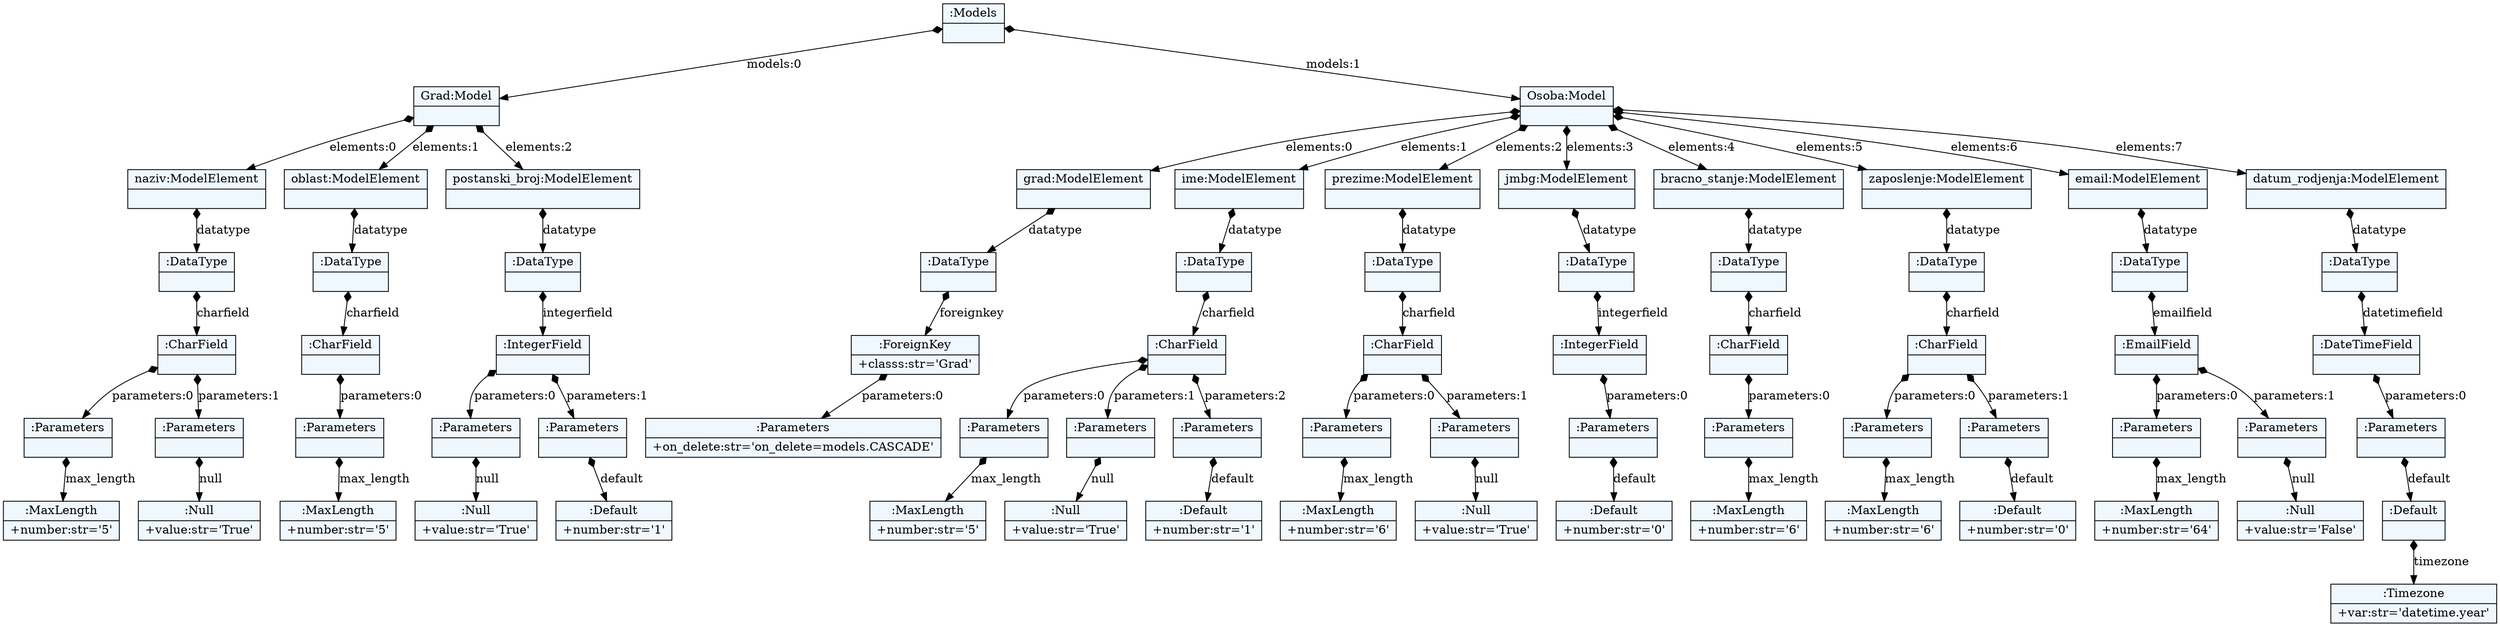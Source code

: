 
    digraph xtext {
    fontname = "Bitstream Vera Sans"
    fontsize = 8
    node[
        shape=record,
        style=filled,
        fillcolor=aliceblue
    ]
    nodesep = 0.3
    edge[dir=black,arrowtail=empty]


1908660147984 -> 1908660195904 [label="models:0" arrowtail=diamond dir=both]
1908660195904 -> 1908660196576 [label="elements:0" arrowtail=diamond dir=both]
1908660196576 -> 1908660197024 [label="datatype" arrowtail=diamond dir=both]
1908660197024 -> 1908660196632 [label="charfield" arrowtail=diamond dir=both]
1908660196632 -> 1908660196968 [label="parameters:0" arrowtail=diamond dir=both]
1908660196968 -> 1908660197136 [label="max_length" arrowtail=diamond dir=both]
1908660197136[label="{:MaxLength|+number:str='5'\l}"]
1908660196968[label="{:Parameters|}"]
1908660196632 -> 1908660197080 [label="parameters:1" arrowtail=diamond dir=both]
1908660197080 -> 1908660197248 [label="null" arrowtail=diamond dir=both]
1908660197248[label="{:Null|+value:str='True'\l}"]
1908660197080[label="{:Parameters|}"]
1908660196632[label="{:CharField|}"]
1908660197024[label="{:DataType|}"]
1908660196576[label="{naziv:ModelElement|}"]
1908660195904 -> 1908660196520 [label="elements:1" arrowtail=diamond dir=both]
1908660196520 -> 1908660196296 [label="datatype" arrowtail=diamond dir=both]
1908660196296 -> 1908660196856 [label="charfield" arrowtail=diamond dir=both]
1908660196856 -> 1908660197472 [label="parameters:0" arrowtail=diamond dir=both]
1908660197472 -> 1908660197528 [label="max_length" arrowtail=diamond dir=both]
1908660197528[label="{:MaxLength|+number:str='5'\l}"]
1908660197472[label="{:Parameters|}"]
1908660196856[label="{:CharField|}"]
1908660196296[label="{:DataType|}"]
1908660196520[label="{oblast:ModelElement|}"]
1908660195904 -> 1908660196688 [label="elements:2" arrowtail=diamond dir=both]
1908660196688 -> 1908660196464 [label="datatype" arrowtail=diamond dir=both]
1908660196464 -> 1908660197304 [label="integerfield" arrowtail=diamond dir=both]
1908660197304 -> 1908660197752 [label="parameters:0" arrowtail=diamond dir=both]
1908660197752 -> 1908660197808 [label="null" arrowtail=diamond dir=both]
1908660197808[label="{:Null|+value:str='True'\l}"]
1908660197752[label="{:Parameters|}"]
1908660197304 -> 1908660197696 [label="parameters:1" arrowtail=diamond dir=both]
1908660197696 -> 1908660197920 [label="default" arrowtail=diamond dir=both]
1908660197920[label="{:Default|+number:str='1'\l}"]
1908660197696[label="{:Parameters|}"]
1908660197304[label="{:IntegerField|}"]
1908660196464[label="{:DataType|}"]
1908660196688[label="{postanski_broj:ModelElement|}"]
1908660195904[label="{Grad:Model|}"]
1908660147984 -> 1908660196240 [label="models:1" arrowtail=diamond dir=both]
1908660196240 -> 1908660196912 [label="elements:0" arrowtail=diamond dir=both]
1908660196912 -> 1908660197416 [label="datatype" arrowtail=diamond dir=both]
1908660197416 -> 1908660197584 [label="foreignkey" arrowtail=diamond dir=both]
1908660197584 -> 1908660198088 [label="parameters:0" arrowtail=diamond dir=both]
1908660198088[label="{:Parameters|+on_delete:str='on_delete=models.CASCADE'\l}"]
1908660197584[label="{:ForeignKey|+classs:str='Grad'\l}"]
1908660197416[label="{:DataType|}"]
1908660196912[label="{grad:ModelElement|}"]
1908660196240 -> 1908660197192 [label="elements:1" arrowtail=diamond dir=both]
1908660197192 -> 1908660197864 [label="datatype" arrowtail=diamond dir=both]
1908660197864 -> 1908660197976 [label="charfield" arrowtail=diamond dir=both]
1908660197976 -> 1908660198368 [label="parameters:0" arrowtail=diamond dir=both]
1908660198368 -> 1908660198480 [label="max_length" arrowtail=diamond dir=both]
1908660198480[label="{:MaxLength|+number:str='5'\l}"]
1908660198368[label="{:Parameters|}"]
1908660197976 -> 1908660198424 [label="parameters:1" arrowtail=diamond dir=both]
1908660198424 -> 1908660198592 [label="null" arrowtail=diamond dir=both]
1908660198592[label="{:Null|+value:str='True'\l}"]
1908660198424[label="{:Parameters|}"]
1908660197976 -> 1908660198536 [label="parameters:2" arrowtail=diamond dir=both]
1908660198536 -> 1908660198648 [label="default" arrowtail=diamond dir=both]
1908660198648[label="{:Default|+number:str='1'\l}"]
1908660198536[label="{:Parameters|}"]
1908660197976[label="{:CharField|}"]
1908660197864[label="{:DataType|}"]
1908660197192[label="{ime:ModelElement|}"]
1908660196240 -> 1908660197360 [label="elements:2" arrowtail=diamond dir=both]
1908660197360 -> 1908660198144 [label="datatype" arrowtail=diamond dir=both]
1908660198144 -> 1908660198256 [label="charfield" arrowtail=diamond dir=both]
1908660198256 -> 1908660198928 [label="parameters:0" arrowtail=diamond dir=both]
1908660198928 -> 1908660198984 [label="max_length" arrowtail=diamond dir=both]
1908660198984[label="{:MaxLength|+number:str='6'\l}"]
1908660198928[label="{:Parameters|}"]
1908660198256 -> 1908660198872 [label="parameters:1" arrowtail=diamond dir=both]
1908660198872 -> 1908660199096 [label="null" arrowtail=diamond dir=both]
1908660199096[label="{:Null|+value:str='True'\l}"]
1908660198872[label="{:Parameters|}"]
1908660198256[label="{:CharField|}"]
1908660198144[label="{:DataType|}"]
1908660197360[label="{prezime:ModelElement|}"]
1908660196240 -> 1908660197640 [label="elements:3" arrowtail=diamond dir=both]
1908660197640 -> 1908660198312 [label="datatype" arrowtail=diamond dir=both]
1908660198312 -> 1908660198760 [label="integerfield" arrowtail=diamond dir=both]
1908660198760 -> 1908660199320 [label="parameters:0" arrowtail=diamond dir=both]
1908660199320 -> 1908660199376 [label="default" arrowtail=diamond dir=both]
1908660199376[label="{:Default|+number:str='0'\l}"]
1908660199320[label="{:Parameters|}"]
1908660198760[label="{:IntegerField|}"]
1908660198312[label="{:DataType|}"]
1908660197640[label="{jmbg:ModelElement|}"]
1908660196240 -> 1908660198032 [label="elements:4" arrowtail=diamond dir=both]
1908660198032 -> 1908660198816 [label="datatype" arrowtail=diamond dir=both]
1908660198816 -> 1908660199152 [label="charfield" arrowtail=diamond dir=both]
1908660199152 -> 1908660211952 [label="parameters:0" arrowtail=diamond dir=both]
1908660211952 -> 1908660212008 [label="max_length" arrowtail=diamond dir=both]
1908660212008[label="{:MaxLength|+number:str='6'\l}"]
1908660211952[label="{:Parameters|}"]
1908660199152[label="{:CharField|}"]
1908660198816[label="{:DataType|}"]
1908660198032[label="{bracno_stanje:ModelElement|}"]
1908660196240 -> 1908660198200 [label="elements:5" arrowtail=diamond dir=both]
1908660198200 -> 1908660199208 [label="datatype" arrowtail=diamond dir=both]
1908660199208 -> 1908660211840 [label="charfield" arrowtail=diamond dir=both]
1908660211840 -> 1908660212232 [label="parameters:0" arrowtail=diamond dir=both]
1908660212232 -> 1908660212288 [label="max_length" arrowtail=diamond dir=both]
1908660212288[label="{:MaxLength|+number:str='6'\l}"]
1908660212232[label="{:Parameters|}"]
1908660211840 -> 1908660212176 [label="parameters:1" arrowtail=diamond dir=both]
1908660212176 -> 1908660212400 [label="default" arrowtail=diamond dir=both]
1908660212400[label="{:Default|+number:str='0'\l}"]
1908660212176[label="{:Parameters|}"]
1908660211840[label="{:CharField|}"]
1908660199208[label="{:DataType|}"]
1908660198200[label="{zaposlenje:ModelElement|}"]
1908660196240 -> 1908660198704 [label="elements:6" arrowtail=diamond dir=both]
1908660198704 -> 1908660199264 [label="datatype" arrowtail=diamond dir=both]
1908660199264 -> 1908660212120 [label="emailfield" arrowtail=diamond dir=both]
1908660212120 -> 1908660212624 [label="parameters:0" arrowtail=diamond dir=both]
1908660212624 -> 1908660212680 [label="max_length" arrowtail=diamond dir=both]
1908660212680[label="{:MaxLength|+number:str='64'\l}"]
1908660212624[label="{:Parameters|}"]
1908660212120 -> 1908660212568 [label="parameters:1" arrowtail=diamond dir=both]
1908660212568 -> 1908660212792 [label="null" arrowtail=diamond dir=both]
1908660212792[label="{:Null|+value:str='False'\l}"]
1908660212568[label="{:Parameters|}"]
1908660212120[label="{:EmailField|}"]
1908660199264[label="{:DataType|}"]
1908660198704[label="{email:ModelElement|}"]
1908660196240 -> 1908660199040 [label="elements:7" arrowtail=diamond dir=both]
1908660199040 -> 1908660212064 [label="datatype" arrowtail=diamond dir=both]
1908660212064 -> 1908660212456 [label="datetimefield" arrowtail=diamond dir=both]
1908660212456 -> 1908660213016 [label="parameters:0" arrowtail=diamond dir=both]
1908660213016 -> 1908660213072 [label="default" arrowtail=diamond dir=both]
1908660213072 -> 1908660213240 [label="timezone" arrowtail=diamond dir=both]
1908660213240[label="{:Timezone|+var:str='datetime.year'\l}"]
1908660213072[label="{:Default|}"]
1908660213016[label="{:Parameters|}"]
1908660212456[label="{:DateTimeField|}"]
1908660212064[label="{:DataType|}"]
1908660199040[label="{datum_rodjenja:ModelElement|}"]
1908660196240[label="{Osoba:Model|}"]
1908660147984[label="{:Models|}"]

}
